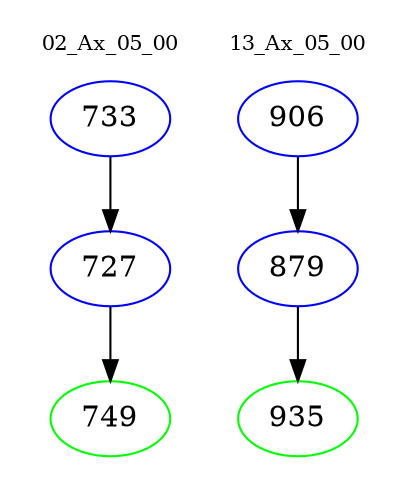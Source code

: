 digraph{
subgraph cluster_0 {
color = white
label = "02_Ax_05_00";
fontsize=10;
T0_733 [label="733", color="blue"]
T0_733 -> T0_727 [color="black"]
T0_727 [label="727", color="blue"]
T0_727 -> T0_749 [color="black"]
T0_749 [label="749", color="green"]
}
subgraph cluster_1 {
color = white
label = "13_Ax_05_00";
fontsize=10;
T1_906 [label="906", color="blue"]
T1_906 -> T1_879 [color="black"]
T1_879 [label="879", color="blue"]
T1_879 -> T1_935 [color="black"]
T1_935 [label="935", color="green"]
}
}
